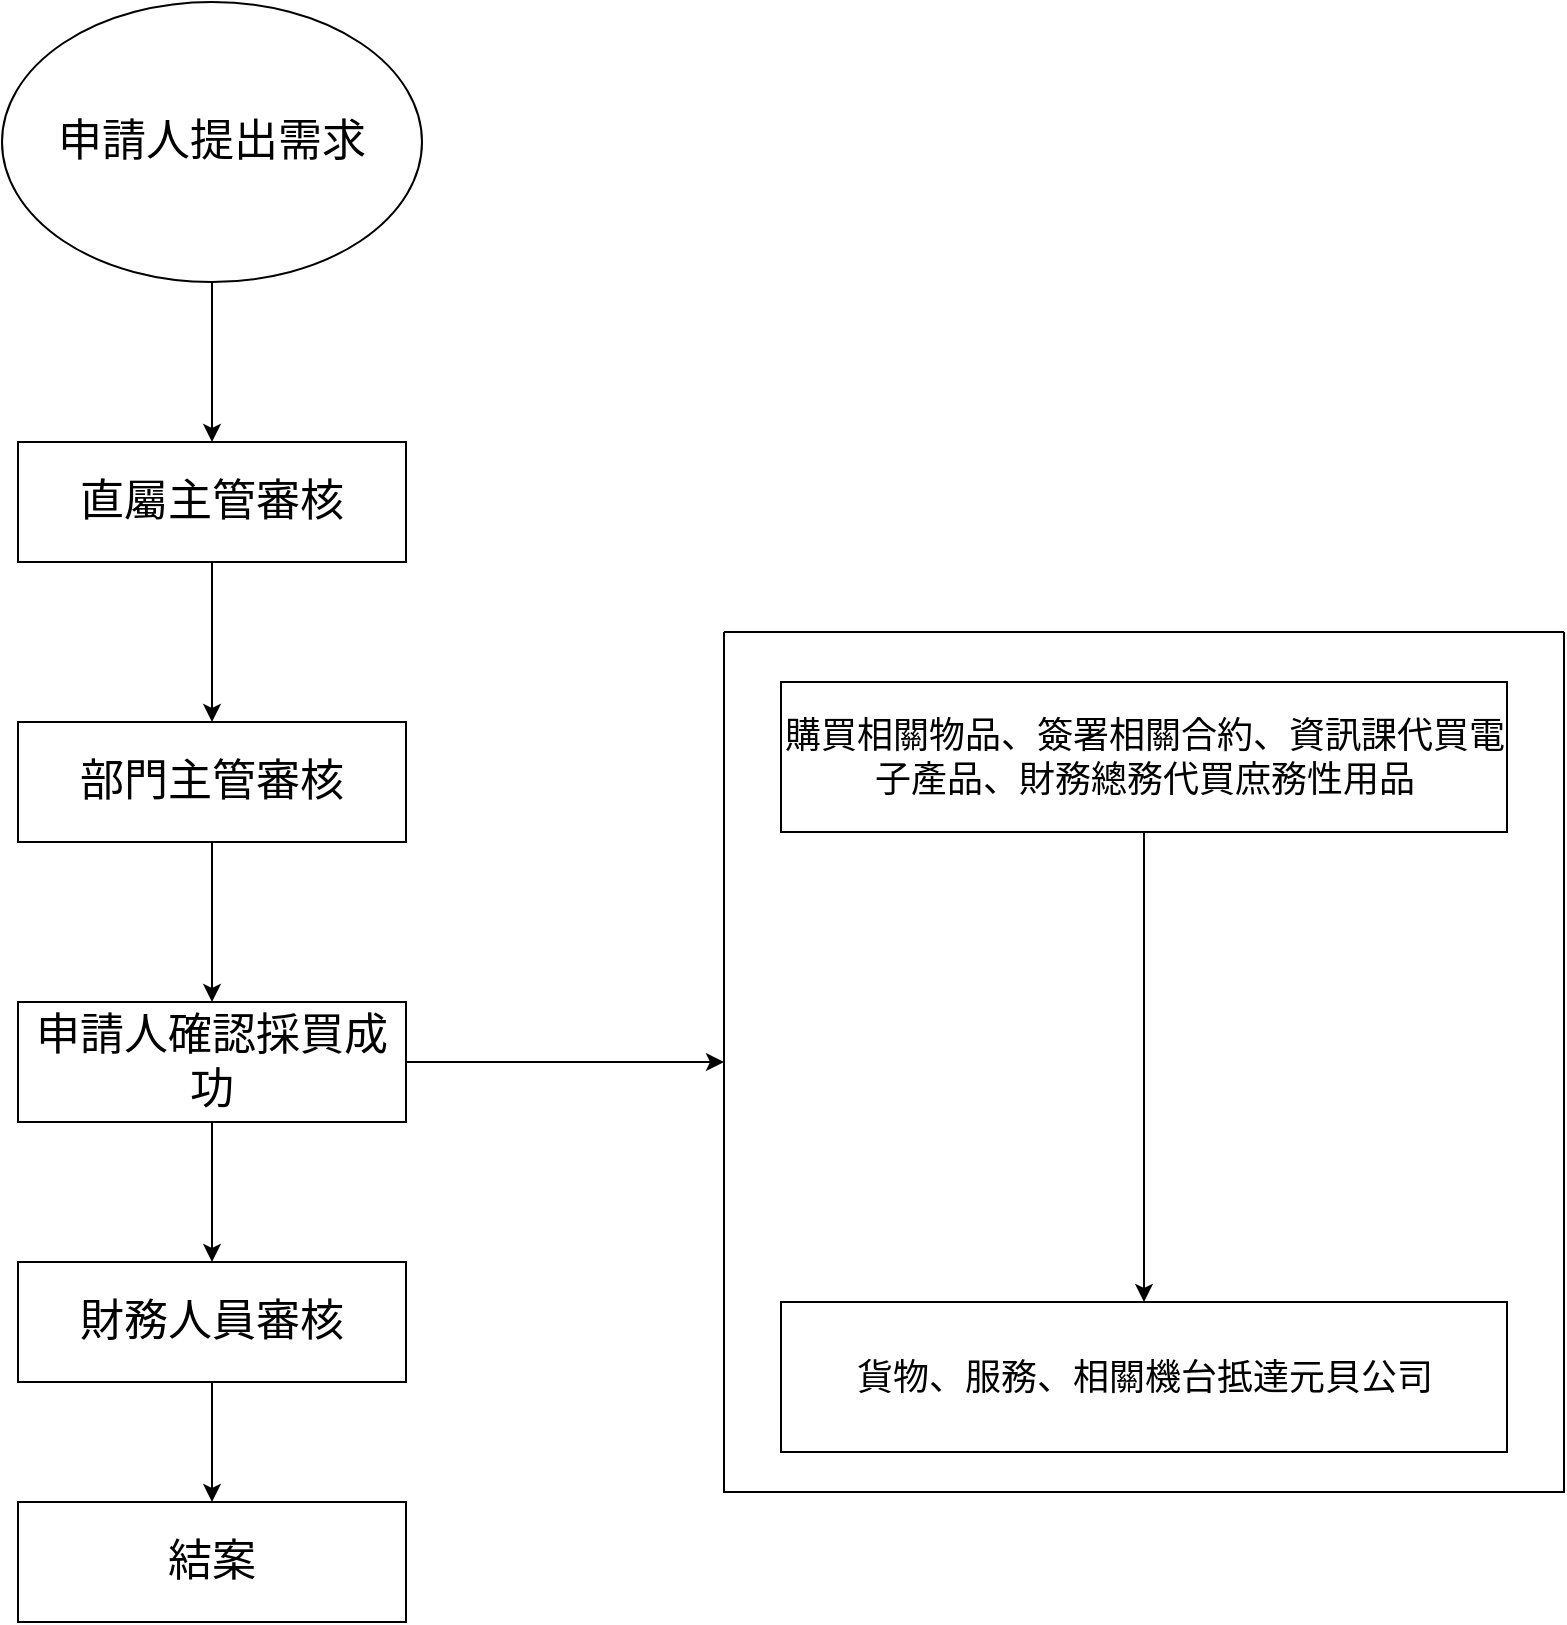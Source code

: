 <mxfile version="22.1.21" type="device">
  <diagram name="第 1 页" id="IfDILIqxMtS9YbyaD9c2">
    <mxGraphModel dx="1434" dy="772" grid="1" gridSize="10" guides="1" tooltips="1" connect="1" arrows="1" fold="1" page="1" pageScale="1" pageWidth="827" pageHeight="1169" math="0" shadow="0">
      <root>
        <mxCell id="0" />
        <mxCell id="1" parent="0" />
        <mxCell id="AmCX8XT5jmxyl_71s8iJ-8" value="" style="edgeStyle=orthogonalEdgeStyle;rounded=0;orthogonalLoop=1;jettySize=auto;html=1;" edge="1" parent="1" source="AmCX8XT5jmxyl_71s8iJ-1" target="AmCX8XT5jmxyl_71s8iJ-7">
          <mxGeometry relative="1" as="geometry" />
        </mxCell>
        <mxCell id="AmCX8XT5jmxyl_71s8iJ-1" value="申請人提出需求" style="ellipse;whiteSpace=wrap;html=1;fontSize=22;" vertex="1" parent="1">
          <mxGeometry x="309" y="130" width="210" height="140" as="geometry" />
        </mxCell>
        <mxCell id="AmCX8XT5jmxyl_71s8iJ-14" value="" style="edgeStyle=orthogonalEdgeStyle;rounded=0;orthogonalLoop=1;jettySize=auto;html=1;" edge="1" parent="1" source="AmCX8XT5jmxyl_71s8iJ-2">
          <mxGeometry relative="1" as="geometry">
            <mxPoint x="414" y="880" as="targetPoint" />
          </mxGeometry>
        </mxCell>
        <mxCell id="AmCX8XT5jmxyl_71s8iJ-2" value="財務人員審核" style="whiteSpace=wrap;html=1;fontSize=22;" vertex="1" parent="1">
          <mxGeometry x="317" y="760" width="194" height="60" as="geometry" />
        </mxCell>
        <mxCell id="AmCX8XT5jmxyl_71s8iJ-11" value="" style="edgeStyle=orthogonalEdgeStyle;rounded=0;orthogonalLoop=1;jettySize=auto;html=1;" edge="1" parent="1" source="AmCX8XT5jmxyl_71s8iJ-6" target="AmCX8XT5jmxyl_71s8iJ-10">
          <mxGeometry relative="1" as="geometry" />
        </mxCell>
        <mxCell id="AmCX8XT5jmxyl_71s8iJ-6" value="部門主管審核" style="whiteSpace=wrap;html=1;fontSize=22;" vertex="1" parent="1">
          <mxGeometry x="317" y="490" width="194" height="60" as="geometry" />
        </mxCell>
        <mxCell id="AmCX8XT5jmxyl_71s8iJ-9" value="" style="edgeStyle=orthogonalEdgeStyle;rounded=0;orthogonalLoop=1;jettySize=auto;html=1;" edge="1" parent="1" source="AmCX8XT5jmxyl_71s8iJ-7" target="AmCX8XT5jmxyl_71s8iJ-6">
          <mxGeometry relative="1" as="geometry" />
        </mxCell>
        <mxCell id="AmCX8XT5jmxyl_71s8iJ-7" value="直屬主管審核" style="whiteSpace=wrap;html=1;fontSize=22;" vertex="1" parent="1">
          <mxGeometry x="317" y="350" width="194" height="60" as="geometry" />
        </mxCell>
        <mxCell id="AmCX8XT5jmxyl_71s8iJ-12" value="" style="edgeStyle=orthogonalEdgeStyle;rounded=0;orthogonalLoop=1;jettySize=auto;html=1;" edge="1" parent="1" source="AmCX8XT5jmxyl_71s8iJ-10" target="AmCX8XT5jmxyl_71s8iJ-2">
          <mxGeometry relative="1" as="geometry" />
        </mxCell>
        <mxCell id="AmCX8XT5jmxyl_71s8iJ-20" style="edgeStyle=orthogonalEdgeStyle;rounded=0;orthogonalLoop=1;jettySize=auto;html=1;" edge="1" parent="1" source="AmCX8XT5jmxyl_71s8iJ-10" target="AmCX8XT5jmxyl_71s8iJ-19">
          <mxGeometry relative="1" as="geometry" />
        </mxCell>
        <mxCell id="AmCX8XT5jmxyl_71s8iJ-10" value="申請人確認採買成功" style="whiteSpace=wrap;html=1;fontSize=22;" vertex="1" parent="1">
          <mxGeometry x="317" y="630" width="194" height="60" as="geometry" />
        </mxCell>
        <mxCell id="AmCX8XT5jmxyl_71s8iJ-15" value="結案" style="whiteSpace=wrap;html=1;fontSize=22;" vertex="1" parent="1">
          <mxGeometry x="317" y="880" width="194" height="60" as="geometry" />
        </mxCell>
        <mxCell id="AmCX8XT5jmxyl_71s8iJ-19" value="" style="swimlane;startSize=0;" vertex="1" parent="1">
          <mxGeometry x="670" y="445" width="420" height="430" as="geometry" />
        </mxCell>
        <mxCell id="AmCX8XT5jmxyl_71s8iJ-26" value="" style="edgeStyle=orthogonalEdgeStyle;rounded=0;orthogonalLoop=1;jettySize=auto;html=1;" edge="1" parent="AmCX8XT5jmxyl_71s8iJ-19" source="AmCX8XT5jmxyl_71s8iJ-24" target="AmCX8XT5jmxyl_71s8iJ-25">
          <mxGeometry relative="1" as="geometry" />
        </mxCell>
        <mxCell id="AmCX8XT5jmxyl_71s8iJ-24" value="購買相關物品、簽署相關合約、資訊課代買電子產品、財務總務代買庶務性用品" style="rounded=0;whiteSpace=wrap;html=1;fontSize=18;" vertex="1" parent="AmCX8XT5jmxyl_71s8iJ-19">
          <mxGeometry x="28.5" y="25" width="363" height="75" as="geometry" />
        </mxCell>
        <mxCell id="AmCX8XT5jmxyl_71s8iJ-25" value="貨物、服務、相關機台抵達元貝公司" style="rounded=0;whiteSpace=wrap;html=1;fontSize=18;" vertex="1" parent="AmCX8XT5jmxyl_71s8iJ-19">
          <mxGeometry x="28.5" y="335" width="363" height="75" as="geometry" />
        </mxCell>
      </root>
    </mxGraphModel>
  </diagram>
</mxfile>
